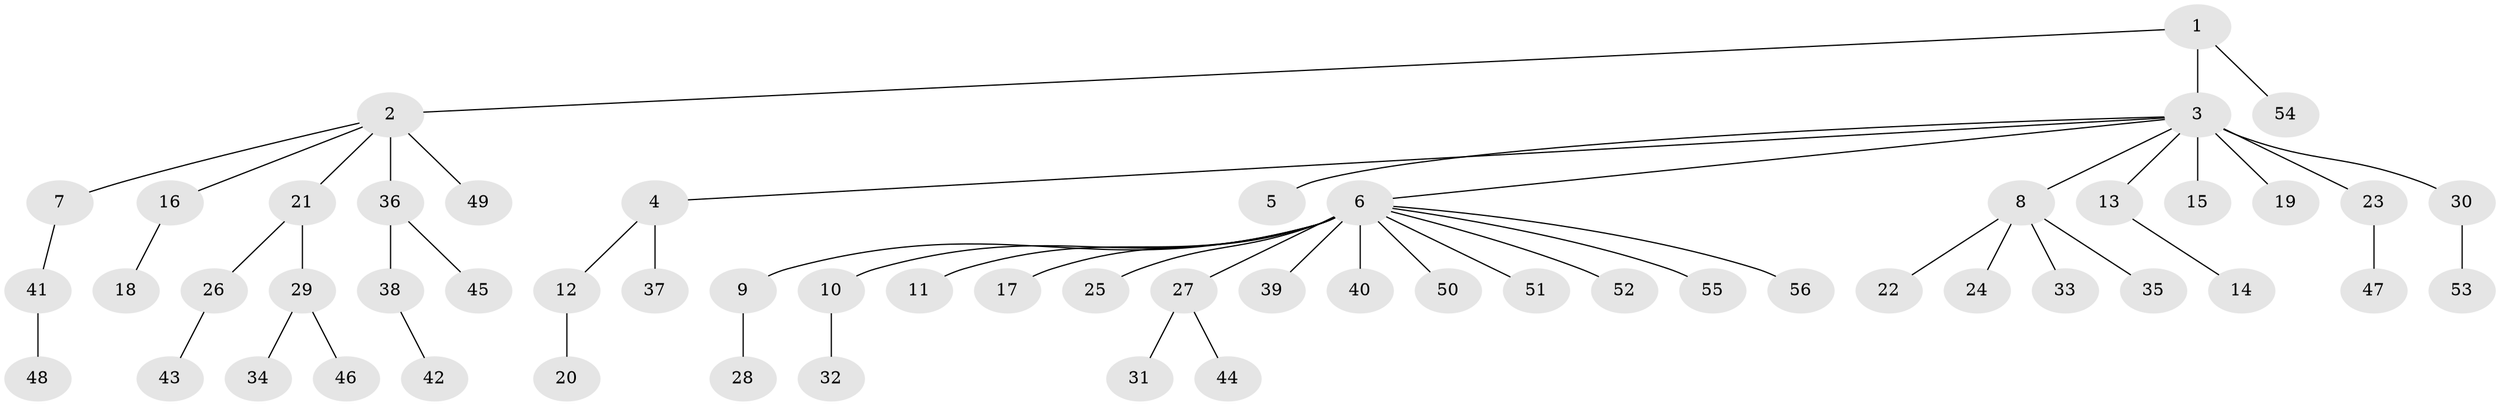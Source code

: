 // original degree distribution, {4: 0.05405405405405406, 13: 0.009009009009009009, 21: 0.009009009009009009, 6: 0.02702702702702703, 1: 0.6936936936936937, 2: 0.12612612612612611, 15: 0.009009009009009009, 3: 0.07207207207207207}
// Generated by graph-tools (version 1.1) at 2025/35/03/09/25 02:35:33]
// undirected, 56 vertices, 55 edges
graph export_dot {
graph [start="1"]
  node [color=gray90,style=filled];
  1;
  2;
  3;
  4;
  5;
  6;
  7;
  8;
  9;
  10;
  11;
  12;
  13;
  14;
  15;
  16;
  17;
  18;
  19;
  20;
  21;
  22;
  23;
  24;
  25;
  26;
  27;
  28;
  29;
  30;
  31;
  32;
  33;
  34;
  35;
  36;
  37;
  38;
  39;
  40;
  41;
  42;
  43;
  44;
  45;
  46;
  47;
  48;
  49;
  50;
  51;
  52;
  53;
  54;
  55;
  56;
  1 -- 2 [weight=1.0];
  1 -- 3 [weight=1.0];
  1 -- 54 [weight=1.0];
  2 -- 7 [weight=1.0];
  2 -- 16 [weight=1.0];
  2 -- 21 [weight=1.0];
  2 -- 36 [weight=7.0];
  2 -- 49 [weight=1.0];
  3 -- 4 [weight=1.0];
  3 -- 5 [weight=1.0];
  3 -- 6 [weight=1.0];
  3 -- 8 [weight=1.0];
  3 -- 13 [weight=1.0];
  3 -- 15 [weight=11.0];
  3 -- 19 [weight=1.0];
  3 -- 23 [weight=1.0];
  3 -- 30 [weight=1.0];
  4 -- 12 [weight=1.0];
  4 -- 37 [weight=3.0];
  6 -- 9 [weight=1.0];
  6 -- 10 [weight=1.0];
  6 -- 11 [weight=1.0];
  6 -- 17 [weight=1.0];
  6 -- 25 [weight=1.0];
  6 -- 27 [weight=1.0];
  6 -- 39 [weight=1.0];
  6 -- 40 [weight=1.0];
  6 -- 50 [weight=1.0];
  6 -- 51 [weight=1.0];
  6 -- 52 [weight=1.0];
  6 -- 55 [weight=1.0];
  6 -- 56 [weight=1.0];
  7 -- 41 [weight=1.0];
  8 -- 22 [weight=1.0];
  8 -- 24 [weight=1.0];
  8 -- 33 [weight=1.0];
  8 -- 35 [weight=1.0];
  9 -- 28 [weight=1.0];
  10 -- 32 [weight=2.0];
  12 -- 20 [weight=1.0];
  13 -- 14 [weight=4.0];
  16 -- 18 [weight=1.0];
  21 -- 26 [weight=1.0];
  21 -- 29 [weight=1.0];
  23 -- 47 [weight=2.0];
  26 -- 43 [weight=1.0];
  27 -- 31 [weight=1.0];
  27 -- 44 [weight=1.0];
  29 -- 34 [weight=1.0];
  29 -- 46 [weight=1.0];
  30 -- 53 [weight=1.0];
  36 -- 38 [weight=1.0];
  36 -- 45 [weight=1.0];
  38 -- 42 [weight=1.0];
  41 -- 48 [weight=1.0];
}
